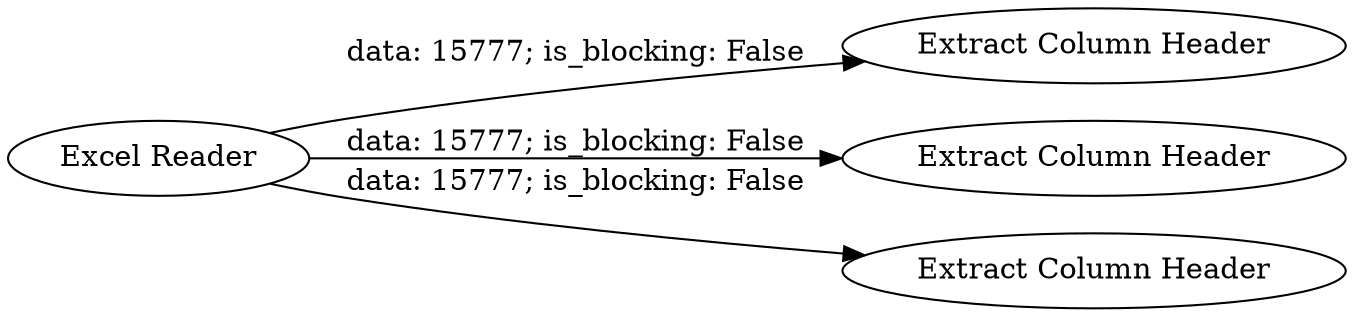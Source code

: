 digraph {
	"3531341983173778935_4" [label="Extract Column Header"]
	"3531341983173778935_3" [label="Extract Column Header"]
	"3531341983173778935_1" [label="Excel Reader"]
	"3531341983173778935_2" [label="Extract Column Header"]
	"3531341983173778935_1" -> "3531341983173778935_3" [label="data: 15777; is_blocking: False"]
	"3531341983173778935_1" -> "3531341983173778935_4" [label="data: 15777; is_blocking: False"]
	"3531341983173778935_1" -> "3531341983173778935_2" [label="data: 15777; is_blocking: False"]
	rankdir=LR
}
